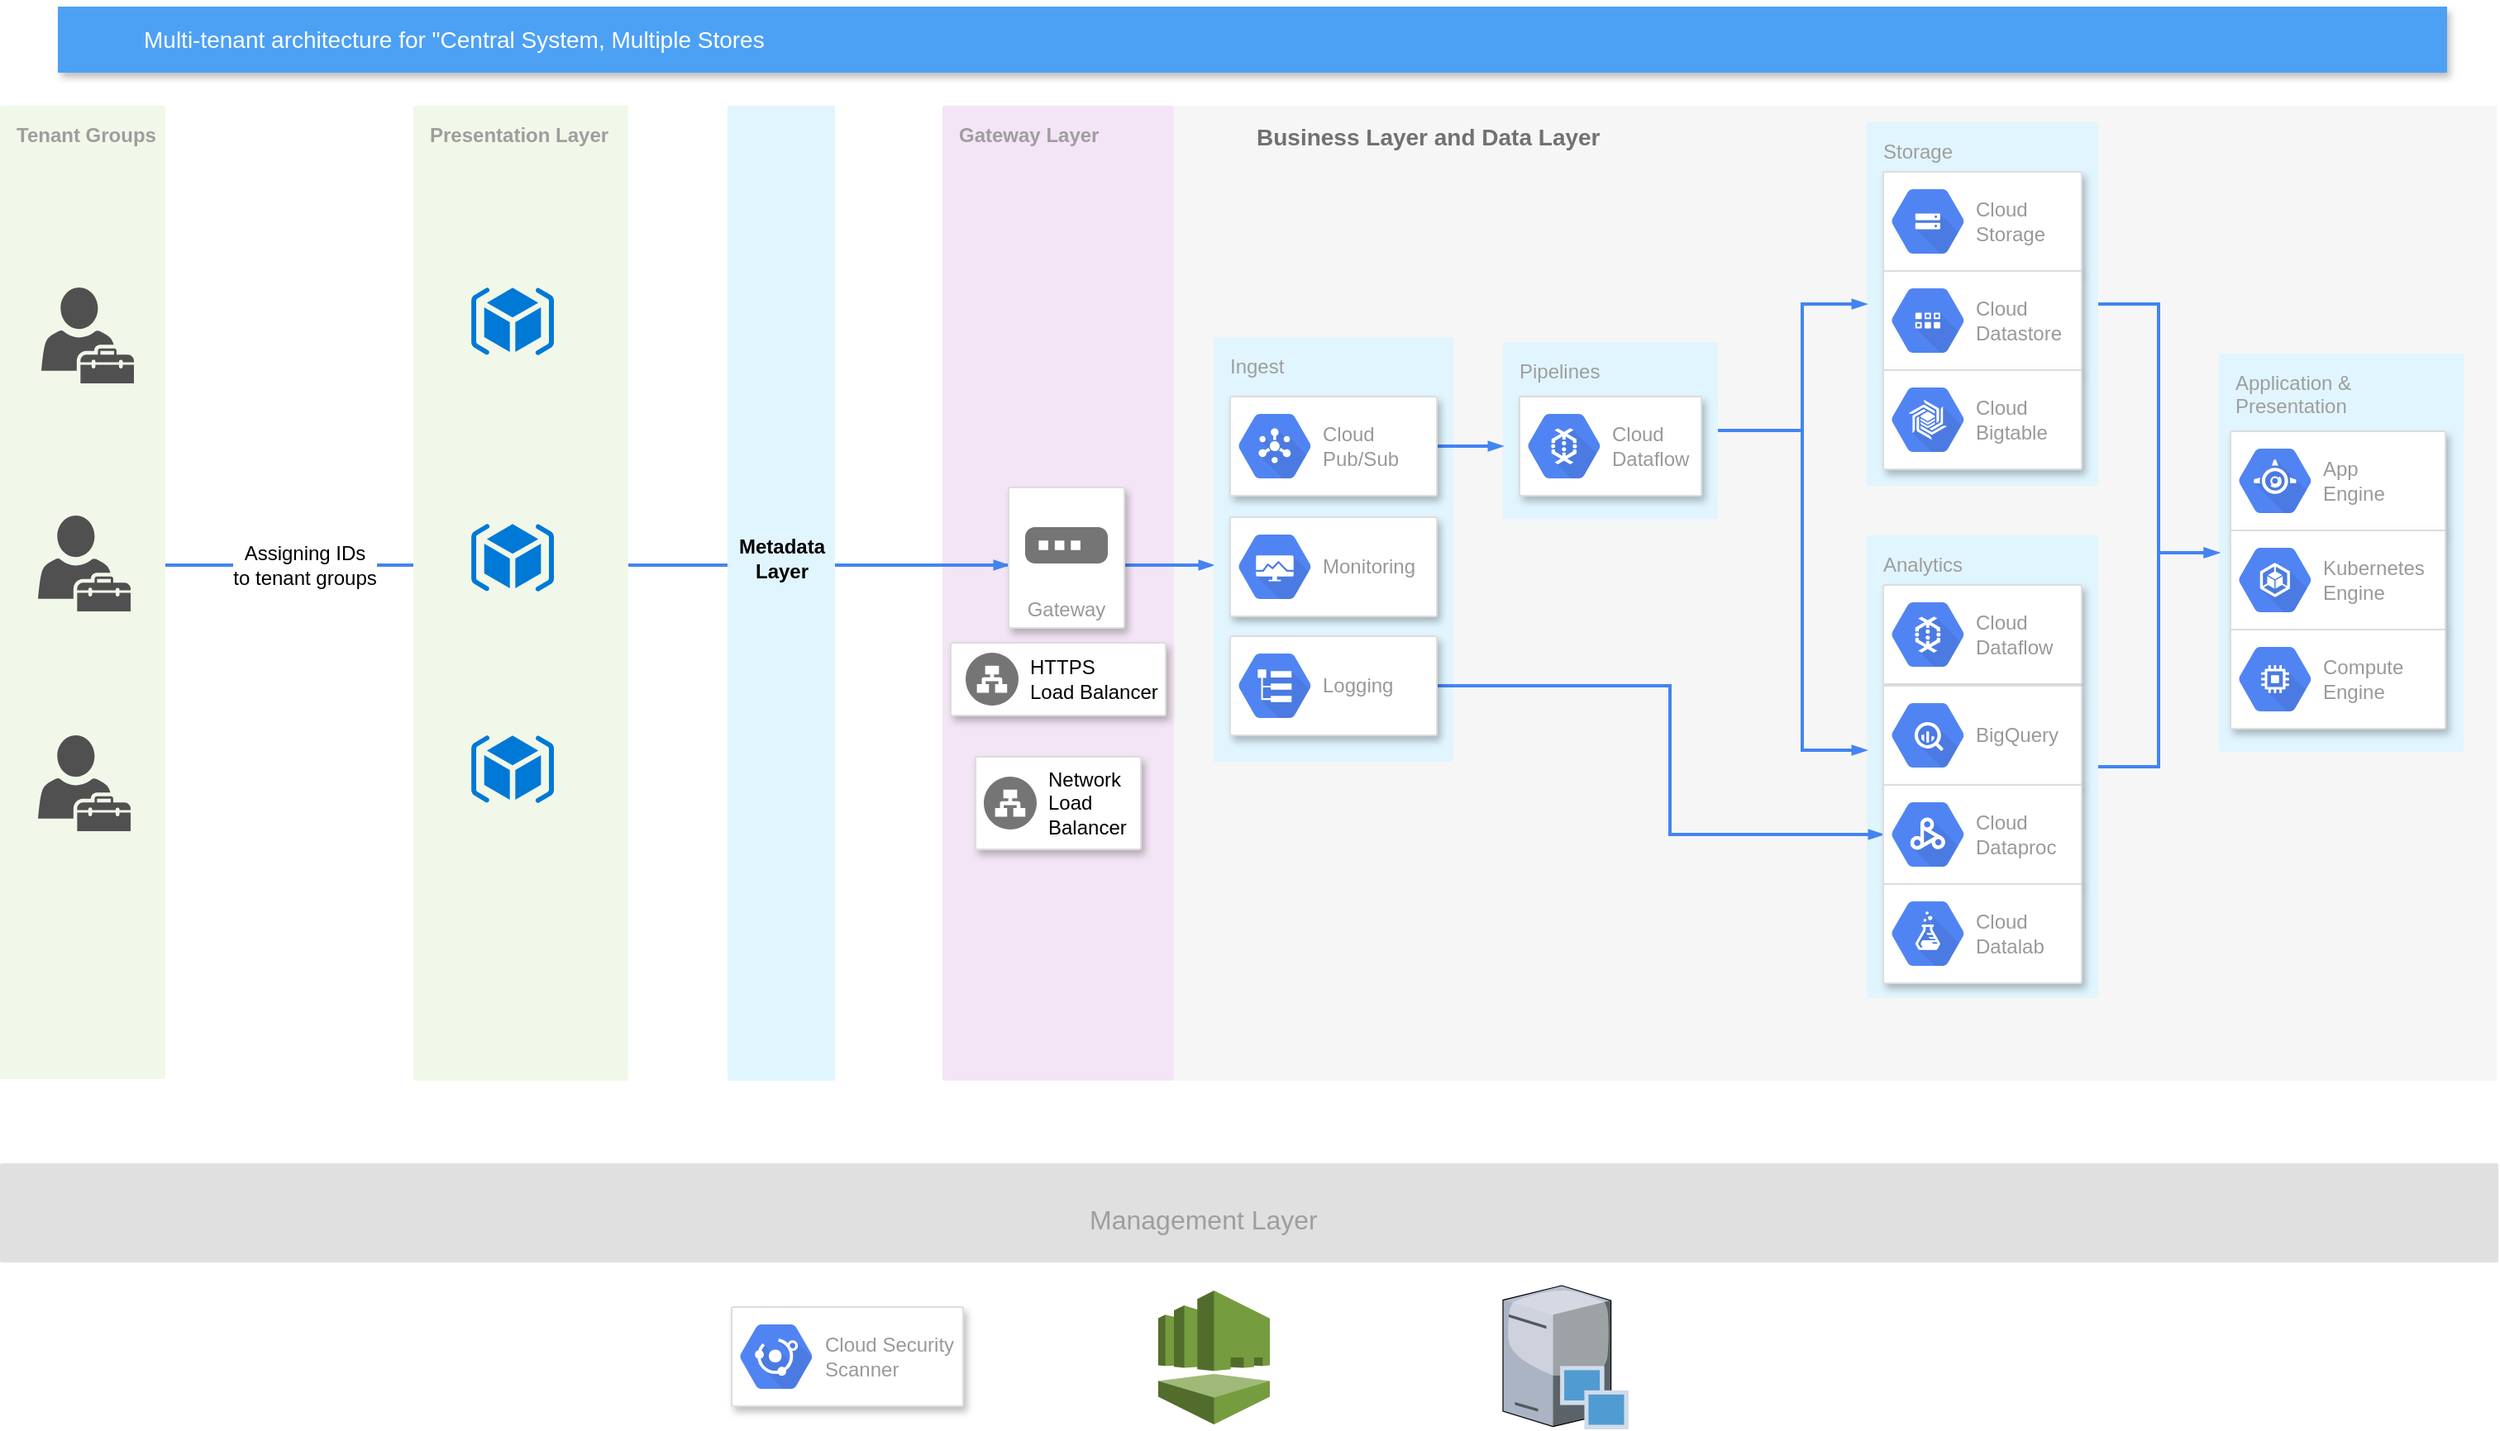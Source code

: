 <mxfile version="10.5.9" type="github"><diagram id="f106602c-feb2-e66a-4537-3a34d633f6aa" name="Page-1"><mxGraphModel dx="1339" dy="641" grid="1" gridSize="10" guides="1" tooltips="1" connect="1" arrows="1" fold="1" page="1" pageScale="1" pageWidth="1169" pageHeight="827" background="#ffffff" math="0" shadow="0"><root><mxCell id="0"/><mxCell id="1" parent="0"/><mxCell id="14" value="&lt;b&gt;Business Layer and Data Layer&lt;br&gt;&lt;/b&gt;" style="fillColor=#F6F6F6;strokeColor=none;shadow=0;gradientColor=none;fontSize=14;align=left;spacing=10;fontColor=#717171;9E9E9E;verticalAlign=top;spacingTop=-4;fontStyle=0;spacingLeft=40;html=1;" parent="1" vertex="1"><mxGeometry x="710" y="100" width="800" height="590" as="geometry"/></mxCell><mxCell id="299" value="&lt;b&gt;Gateway Layer&lt;/b&gt;" style="rounded=1;absoluteArcSize=1;arcSize=2;html=1;strokeColor=none;gradientColor=none;shadow=0;dashed=0;strokeColor=none;fontSize=12;fontColor=#9E9E9E;align=left;verticalAlign=top;spacing=10;spacingTop=-4;fillColor=#F3E5F5;" parent="1" vertex="1"><mxGeometry x="570" y="100" width="140" height="590" as="geometry"/></mxCell><mxCell id="345" value="Application &amp;amp;&lt;br&gt;Presentation&lt;br&gt;" style="rounded=1;absoluteArcSize=1;arcSize=2;html=1;strokeColor=none;gradientColor=none;shadow=0;dashed=0;strokeColor=none;fontSize=12;fontColor=#9E9E9E;align=left;verticalAlign=top;spacing=10;spacingTop=-4;fillColor=#E1F5FE;" parent="1" vertex="1"><mxGeometry x="1342" y="250" width="148" height="241" as="geometry"/></mxCell><mxCell id="353" style="edgeStyle=orthogonalEdgeStyle;rounded=0;elbow=vertical;html=1;startArrow=none;startFill=1;endArrow=blockThin;endFill=1;jettySize=auto;orthogonalLoop=1;strokeWidth=2;fontSize=10;fontColor=#999999;align=center;dashed=0;strokeColor=#4284F3;labelBackgroundColor=none;endSize=4;startSize=4;" parent="1" source="344" target="345" edge="1"><mxGeometry relative="1" as="geometry"/></mxCell><mxCell id="344" value="Analytics" style="rounded=1;absoluteArcSize=1;arcSize=2;html=1;strokeColor=none;gradientColor=none;shadow=0;dashed=0;strokeColor=none;fontSize=12;fontColor=#9E9E9E;align=left;verticalAlign=top;spacing=10;spacingTop=-4;fillColor=#E1F5FE;" parent="1" vertex="1"><mxGeometry x="1129" y="360" width="140" height="280" as="geometry"/></mxCell><mxCell id="352" style="edgeStyle=orthogonalEdgeStyle;rounded=0;elbow=vertical;html=1;startArrow=none;startFill=1;endArrow=blockThin;endFill=1;jettySize=auto;orthogonalLoop=1;strokeWidth=2;fontSize=10;fontColor=#999999;align=center;dashed=0;strokeColor=#4284F3;labelBackgroundColor=none;endSize=4;startSize=4;" parent="1" source="343" target="345" edge="1"><mxGeometry relative="1" as="geometry"/></mxCell><mxCell id="343" value="Storage" style="rounded=1;absoluteArcSize=1;arcSize=2;html=1;strokeColor=none;gradientColor=none;shadow=0;dashed=0;strokeColor=none;fontSize=12;fontColor=#9E9E9E;align=left;verticalAlign=top;spacing=10;spacingTop=-4;fillColor=#E1F5FE;" parent="1" vertex="1"><mxGeometry x="1129" y="110" width="140" height="220" as="geometry"/></mxCell><mxCell id="349" style="edgeStyle=orthogonalEdgeStyle;rounded=0;elbow=vertical;html=1;startArrow=none;startFill=1;endArrow=blockThin;endFill=1;jettySize=auto;orthogonalLoop=1;strokeWidth=2;fontSize=10;fontColor=#999999;align=center;dashed=0;strokeColor=#4284F3;labelBackgroundColor=none;endSize=4;startSize=4;" parent="1" source="342" target="343" edge="1"><mxGeometry relative="1" as="geometry"><Array as="points"><mxPoint x="1090" y="297"/><mxPoint x="1090" y="220"/></Array></mxGeometry></mxCell><mxCell id="350" style="edgeStyle=orthogonalEdgeStyle;rounded=0;elbow=vertical;html=1;startArrow=none;startFill=1;endArrow=blockThin;endFill=1;jettySize=auto;orthogonalLoop=1;strokeWidth=2;fontSize=10;fontColor=#999999;align=center;dashed=0;strokeColor=#4284F3;labelBackgroundColor=none;endSize=4;startSize=4;" parent="1" source="342" target="344" edge="1"><mxGeometry relative="1" as="geometry"><Array as="points"><mxPoint x="1090" y="297"/><mxPoint x="1090" y="490"/></Array></mxGeometry></mxCell><mxCell id="342" value="Pipelines" style="rounded=1;absoluteArcSize=1;arcSize=2;html=1;strokeColor=none;gradientColor=none;shadow=0;dashed=0;strokeColor=none;fontSize=12;fontColor=#9E9E9E;align=left;verticalAlign=top;spacing=10;spacingTop=-4;fillColor=#E1F5FE;" parent="1" vertex="1"><mxGeometry x="909" y="243" width="130" height="107" as="geometry"/></mxCell><mxCell id="346" style="edgeStyle=elbowEdgeStyle;rounded=0;elbow=vertical;html=1;startArrow=none;startFill=1;endArrow=blockThin;endFill=1;jettySize=auto;orthogonalLoop=1;strokeWidth=2;fontSize=10;fontColor=#999999;align=center;dashed=0;strokeColor=#4284F3;labelBackgroundColor=none;endSize=4;startSize=4;" parent="1" edge="1"><mxGeometry relative="1" as="geometry"><mxPoint x="100" y="378" as="sourcePoint"/><mxPoint x="610" y="378" as="targetPoint"/></mxGeometry></mxCell><mxCell id="1yD1ZdjRLag2S3bsqpzk-362" value="&lt;div&gt;Assigning IDs&lt;/div&gt;&lt;div&gt;to tenant groups&lt;/div&gt;" style="text;html=1;resizable=0;points=[];align=center;verticalAlign=middle;labelBackgroundColor=#ffffff;" vertex="1" connectable="0" parent="346"><mxGeometry y="-170" relative="1" as="geometry"><mxPoint x="-171" y="-170" as="offset"/></mxGeometry></mxCell><mxCell id="298" value="&lt;div align=&quot;center&quot;&gt;&lt;b&gt;Tenant Groups&lt;/b&gt;&lt;/div&gt;&lt;div align=&quot;center&quot;&gt;&lt;b&gt;&lt;br&gt;&lt;/b&gt;&lt;/div&gt;" style="rounded=1;absoluteArcSize=1;arcSize=2;html=1;strokeColor=none;gradientColor=none;shadow=0;dashed=0;strokeColor=none;fontSize=12;fontColor=#9E9E9E;align=left;verticalAlign=top;spacing=10;spacingTop=-4;fillColor=#F1F8E9;" parent="1" vertex="1"><mxGeometry y="100" width="100" height="589" as="geometry"/></mxCell><mxCell id="347" style="edgeStyle=elbowEdgeStyle;rounded=0;elbow=vertical;html=1;startArrow=none;startFill=1;endArrow=blockThin;endFill=1;jettySize=auto;orthogonalLoop=1;strokeWidth=2;fontSize=10;fontColor=#999999;align=center;dashed=0;strokeColor=#4284F3;labelBackgroundColor=none;endSize=4;startSize=4;" parent="1" source="299" target="340" edge="1"><mxGeometry relative="1" as="geometry"><Array as="points"><mxPoint x="300" y="378"/></Array></mxGeometry></mxCell><mxCell id="340" value="Ingest" style="rounded=1;absoluteArcSize=1;arcSize=2;html=1;strokeColor=none;gradientColor=none;shadow=0;dashed=0;strokeColor=none;fontSize=12;fontColor=#9E9E9E;align=left;verticalAlign=top;spacing=10;spacingTop=-4;fillColor=#E1F5FE;" parent="1" vertex="1"><mxGeometry x="734" y="240" width="145" height="257" as="geometry"/></mxCell><mxCell id="2" value="Multi-tenant architecture for &quot;Central System, Multiple Stores" style="fillColor=#4DA1F5;strokeColor=none;shadow=1;gradientColor=none;fontSize=14;align=left;spacingLeft=50;fontColor=#ffffff;html=1;" parent="1" vertex="1"><mxGeometry x="35" y="40" width="1445" height="40" as="geometry"/></mxCell><mxCell id="16" value="&amp;nbsp;&amp;nbsp;&amp;nbsp;&amp;nbsp;&amp;nbsp;&amp;nbsp;&amp;nbsp;&amp;nbsp;&amp;nbsp;&amp;nbsp;&amp;nbsp;&amp;nbsp; &lt;br&gt;&lt;div align=&quot;center&quot;&gt;&lt;font size=&quot;3&quot;&gt;&amp;nbsp;&amp;nbsp;&amp;nbsp;&amp;nbsp;&amp;nbsp;&amp;nbsp;&amp;nbsp;&amp;nbsp;&amp;nbsp; &amp;nbsp; &amp;nbsp; &amp;nbsp; &amp;nbsp; &amp;nbsp; &amp;nbsp; &amp;nbsp; &amp;nbsp; &amp;nbsp; &amp;nbsp; &amp;nbsp; &amp;nbsp; &amp;nbsp; &amp;nbsp; &amp;nbsp; &amp;nbsp; &amp;nbsp; &amp;nbsp; &amp;nbsp; &amp;nbsp; &amp;nbsp; &amp;nbsp; &amp;nbsp; &amp;nbsp; &amp;nbsp; &amp;nbsp; &amp;nbsp; &amp;nbsp; &amp;nbsp; &amp;nbsp; &amp;nbsp; &amp;nbsp; &amp;nbsp; &amp;nbsp; &amp;nbsp; &amp;nbsp; &amp;nbsp; &amp;nbsp; &amp;nbsp; &amp;nbsp; &amp;nbsp; &amp;nbsp; &amp;nbsp; &amp;nbsp; &amp;nbsp; &amp;nbsp; &amp;nbsp; &amp;nbsp; &amp;nbsp; &amp;nbsp; &amp;nbsp; &amp;nbsp; &amp;nbsp; &amp;nbsp; &amp;nbsp; &amp;nbsp; &amp;nbsp; &amp;nbsp; &amp;nbsp; &amp;nbsp; &amp;nbsp; &amp;nbsp; &amp;nbsp;&amp;nbsp; &amp;nbsp;&amp;nbsp;&amp;nbsp;&amp;nbsp;&amp;nbsp;&amp;nbsp;&amp;nbsp;&amp;nbsp; Management Layer&lt;/font&gt;&lt;/div&gt;&lt;div align=&quot;center&quot;&gt;&lt;font size=&quot;3&quot;&gt;&lt;/font&gt;&lt;br&gt;&lt;/div&gt;" style="rounded=1;absoluteArcSize=1;arcSize=2;html=1;strokeColor=none;gradientColor=none;shadow=0;dashed=0;strokeColor=none;fontSize=12;fontColor=#9E9E9E;align=left;verticalAlign=top;spacing=10;spacingTop=-4;fillColor=#E0E0E0;" parent="1" vertex="1"><mxGeometry y="740" width="1511" height="60" as="geometry"/></mxCell><mxCell id="308" value="Gateway" style="strokeColor=#dddddd;fillColor=#ffffff;shadow=1;strokeWidth=1;rounded=1;absoluteArcSize=1;arcSize=2;labelPosition=center;verticalLabelPosition=middle;align=center;verticalAlign=bottom;spacingLeft=0;fontColor=#999999;fontSize=12;whiteSpace=wrap;spacingBottom=2;html=1;" parent="1" vertex="1"><mxGeometry x="610" y="331" width="70" height="85" as="geometry"/></mxCell><mxCell id="309" value="" style="dashed=0;html=1;fillColor=#757575;strokeColor=none;shape=mxgraph.gcp2.gateway_icon;part=1;" parent="308" vertex="1"><mxGeometry x="0.5" width="50" height="22" relative="1" as="geometry"><mxPoint x="-25" y="24" as="offset"/></mxGeometry></mxCell><mxCell id="312" value="" style="strokeColor=#dddddd;fillColor=#ffffff;shadow=1;strokeWidth=1;rounded=1;absoluteArcSize=1;arcSize=2;fontSize=17;fontColor=#000000;align=right;html=1;" parent="1" vertex="1"><mxGeometry x="919" y="276" width="110" height="60" as="geometry"/></mxCell><mxCell id="313" value="Cloud&#xA;Dataflow" style="dashed=0;html=1;fillColor=#5184F3;strokeColor=none;shape=mxgraph.gcp2.cloud_dataflow;part=1;labelPosition=right;verticalLabelPosition=middle;align=left;verticalAlign=middle;spacingLeft=5;fontColor=#999999;fontSize=12;" parent="312" vertex="1"><mxGeometry y="0.5" width="44" height="39" relative="1" as="geometry"><mxPoint x="5" y="-19.5" as="offset"/></mxGeometry></mxCell><mxCell id="348" style="edgeStyle=elbowEdgeStyle;rounded=0;elbow=vertical;html=1;startArrow=none;startFill=1;endArrow=blockThin;endFill=1;jettySize=auto;orthogonalLoop=1;strokeWidth=2;fontSize=10;fontColor=#999999;align=center;dashed=0;strokeColor=#4284F3;labelBackgroundColor=none;endSize=4;startSize=4;" parent="1" source="314" target="342" edge="1"><mxGeometry relative="1" as="geometry"/></mxCell><mxCell id="314" value="" style="strokeColor=#dddddd;fillColor=#ffffff;shadow=1;strokeWidth=1;rounded=1;absoluteArcSize=1;arcSize=2;fontSize=17;fontColor=#000000;align=right;html=1;" parent="1" vertex="1"><mxGeometry x="744" y="276" width="125" height="60" as="geometry"/></mxCell><mxCell id="315" value="Cloud&#xA;Pub/Sub" style="dashed=0;html=1;fillColor=#5184F3;strokeColor=none;shape=mxgraph.gcp2.cloud_pubsub;part=1;labelPosition=right;verticalLabelPosition=middle;align=left;verticalAlign=middle;spacingLeft=5;fontColor=#999999;fontSize=12;" parent="314" vertex="1"><mxGeometry y="0.5" width="44" height="39" relative="1" as="geometry"><mxPoint x="5" y="-19.5" as="offset"/></mxGeometry></mxCell><mxCell id="316" value="" style="strokeColor=#dddddd;fillColor=#ffffff;shadow=1;strokeWidth=1;rounded=1;absoluteArcSize=1;arcSize=2;fontSize=17;fontColor=#000000;align=right;html=1;" parent="1" vertex="1"><mxGeometry x="744" y="349" width="125" height="60" as="geometry"/></mxCell><mxCell id="317" value="Monitoring" style="dashed=0;html=1;fillColor=#5184F3;strokeColor=none;shape=mxgraph.gcp2.cloud_deployment_manager;part=1;labelPosition=right;verticalLabelPosition=middle;align=left;verticalAlign=middle;spacingLeft=5;fontColor=#999999;fontSize=12;" parent="316" vertex="1"><mxGeometry y="0.5" width="44" height="39" relative="1" as="geometry"><mxPoint x="5" y="-19.5" as="offset"/></mxGeometry></mxCell><mxCell id="351" style="edgeStyle=orthogonalEdgeStyle;rounded=0;elbow=vertical;html=1;startArrow=none;startFill=1;endArrow=blockThin;endFill=1;jettySize=auto;orthogonalLoop=1;strokeWidth=2;fontSize=10;fontColor=#999999;align=center;dashed=0;strokeColor=#4284F3;labelBackgroundColor=none;endSize=4;startSize=4;" parent="1" source="318" target="330" edge="1"><mxGeometry relative="1" as="geometry"><Array as="points"><mxPoint x="1010" y="451"/><mxPoint x="1010" y="541"/></Array></mxGeometry></mxCell><mxCell id="318" value="" style="strokeColor=#dddddd;fillColor=#ffffff;shadow=1;strokeWidth=1;rounded=1;absoluteArcSize=1;arcSize=2;fontSize=17;fontColor=#000000;align=right;html=1;" parent="1" vertex="1"><mxGeometry x="744" y="421" width="125" height="60" as="geometry"/></mxCell><mxCell id="319" value="Logging" style="dashed=0;html=1;fillColor=#5184F3;strokeColor=none;shape=mxgraph.gcp2.logging;part=1;labelPosition=right;verticalLabelPosition=middle;align=left;verticalAlign=middle;spacingLeft=5;fontColor=#999999;fontSize=12;" parent="318" vertex="1"><mxGeometry y="0.5" width="44" height="39" relative="1" as="geometry"><mxPoint x="5" y="-19.5" as="offset"/></mxGeometry></mxCell><mxCell id="320" value="" style="strokeColor=#dddddd;fillColor=#ffffff;shadow=1;strokeWidth=1;rounded=1;absoluteArcSize=1;arcSize=2;fontSize=17;fontColor=#000000;align=right;html=1;" parent="1" vertex="1"><mxGeometry x="1139" y="140" width="120" height="60" as="geometry"/></mxCell><mxCell id="321" value="Cloud&#xA;Storage" style="dashed=0;html=1;fillColor=#5184F3;strokeColor=none;shape=mxgraph.gcp2.cloud_storage;part=1;labelPosition=right;verticalLabelPosition=middle;align=left;verticalAlign=middle;spacingLeft=5;fontColor=#999999;fontSize=12;" parent="320" vertex="1"><mxGeometry y="0.5" width="44" height="39" relative="1" as="geometry"><mxPoint x="5" y="-19.5" as="offset"/></mxGeometry></mxCell><mxCell id="322" value="" style="strokeColor=#dddddd;fillColor=#ffffff;shadow=1;strokeWidth=1;rounded=1;absoluteArcSize=1;arcSize=2;fontSize=17;fontColor=#000000;align=right;html=1;" parent="1" vertex="1"><mxGeometry x="1139" y="200" width="120" height="60" as="geometry"/></mxCell><mxCell id="323" value="Cloud&#xA;Datastore" style="dashed=0;html=1;fillColor=#5184F3;strokeColor=none;shape=mxgraph.gcp2.cloud_datastore;part=1;labelPosition=right;verticalLabelPosition=middle;align=left;verticalAlign=middle;spacingLeft=5;fontColor=#999999;fontSize=12;" parent="322" vertex="1"><mxGeometry y="0.5" width="44" height="39" relative="1" as="geometry"><mxPoint x="5" y="-19.5" as="offset"/></mxGeometry></mxCell><mxCell id="324" value="" style="strokeColor=#dddddd;fillColor=#ffffff;shadow=1;strokeWidth=1;rounded=1;absoluteArcSize=1;arcSize=2;fontSize=17;fontColor=#000000;align=right;html=1;" parent="1" vertex="1"><mxGeometry x="1139" y="260" width="120" height="60" as="geometry"/></mxCell><mxCell id="325" value="Cloud&#xA;Bigtable" style="dashed=0;html=1;fillColor=#5184F3;strokeColor=none;shape=mxgraph.gcp2.cloud_bigtable;part=1;labelPosition=right;verticalLabelPosition=middle;align=left;verticalAlign=middle;spacingLeft=5;fontColor=#999999;fontSize=12;" parent="324" vertex="1"><mxGeometry y="0.5" width="44" height="39" relative="1" as="geometry"><mxPoint x="5" y="-19.5" as="offset"/></mxGeometry></mxCell><mxCell id="326" value="" style="strokeColor=#dddddd;fillColor=#ffffff;shadow=1;strokeWidth=1;rounded=1;absoluteArcSize=1;arcSize=2;fontSize=17;fontColor=#000000;align=right;html=1;" parent="1" vertex="1"><mxGeometry x="1139" y="390" width="120" height="60" as="geometry"/></mxCell><mxCell id="327" value="Cloud&#xA;Dataflow" style="dashed=0;html=1;fillColor=#5184F3;strokeColor=none;shape=mxgraph.gcp2.cloud_dataflow;part=1;labelPosition=right;verticalLabelPosition=middle;align=left;verticalAlign=middle;spacingLeft=5;fontColor=#999999;fontSize=12;" parent="326" vertex="1"><mxGeometry y="0.5" width="44" height="39" relative="1" as="geometry"><mxPoint x="5" y="-19.5" as="offset"/></mxGeometry></mxCell><mxCell id="328" value="" style="strokeColor=#dddddd;fillColor=#ffffff;shadow=1;strokeWidth=1;rounded=1;absoluteArcSize=1;arcSize=2;fontSize=17;fontColor=#000000;align=right;html=1;" parent="1" vertex="1"><mxGeometry x="1139" y="451" width="120" height="60" as="geometry"/></mxCell><mxCell id="329" value="BigQuery" style="dashed=0;html=1;fillColor=#5184F3;strokeColor=none;shape=mxgraph.gcp2.bigquery;part=1;labelPosition=right;verticalLabelPosition=middle;align=left;verticalAlign=middle;spacingLeft=5;fontColor=#999999;fontSize=12;" parent="328" vertex="1"><mxGeometry y="0.5" width="44" height="39" relative="1" as="geometry"><mxPoint x="5" y="-19.5" as="offset"/></mxGeometry></mxCell><mxCell id="330" value="" style="strokeColor=#dddddd;fillColor=#ffffff;shadow=1;strokeWidth=1;rounded=1;absoluteArcSize=1;arcSize=2;fontSize=17;fontColor=#000000;align=right;html=1;" parent="1" vertex="1"><mxGeometry x="1139" y="511" width="120" height="60" as="geometry"/></mxCell><mxCell id="331" value="Cloud&#xA;Dataproc" style="dashed=0;html=1;fillColor=#5184F3;strokeColor=none;shape=mxgraph.gcp2.cloud_dataproc;part=1;labelPosition=right;verticalLabelPosition=middle;align=left;verticalAlign=middle;spacingLeft=5;fontColor=#999999;fontSize=12;" parent="330" vertex="1"><mxGeometry y="0.5" width="44" height="39" relative="1" as="geometry"><mxPoint x="5" y="-19.5" as="offset"/></mxGeometry></mxCell><mxCell id="332" value="" style="strokeColor=#dddddd;fillColor=#ffffff;shadow=1;strokeWidth=1;rounded=1;absoluteArcSize=1;arcSize=2;fontSize=17;fontColor=#000000;align=right;html=1;" parent="1" vertex="1"><mxGeometry x="1139" y="571" width="120" height="60" as="geometry"/></mxCell><mxCell id="333" value="Cloud&#xA;Datalab" style="dashed=0;html=1;fillColor=#5184F3;strokeColor=none;shape=mxgraph.gcp2.cloud_datalab;part=1;labelPosition=right;verticalLabelPosition=middle;align=left;verticalAlign=middle;spacingLeft=5;fontColor=#999999;fontSize=12;" parent="332" vertex="1"><mxGeometry y="0.5" width="44" height="39" relative="1" as="geometry"><mxPoint x="5" y="-19.5" as="offset"/></mxGeometry></mxCell><mxCell id="334" value="" style="strokeColor=#dddddd;fillColor=#ffffff;shadow=1;strokeWidth=1;rounded=1;absoluteArcSize=1;arcSize=2;fontSize=17;fontColor=#000000;align=right;html=1;" parent="1" vertex="1"><mxGeometry x="1349" y="297" width="130" height="60" as="geometry"/></mxCell><mxCell id="335" value="App&#xA;Engine" style="dashed=0;html=1;fillColor=#5184F3;strokeColor=none;shape=mxgraph.gcp2.app_engine;part=1;labelPosition=right;verticalLabelPosition=middle;align=left;verticalAlign=middle;spacingLeft=5;fontColor=#999999;fontSize=12;" parent="334" vertex="1"><mxGeometry y="0.5" width="44" height="39" relative="1" as="geometry"><mxPoint x="5" y="-19.5" as="offset"/></mxGeometry></mxCell><mxCell id="336" value="" style="strokeColor=#dddddd;fillColor=#ffffff;shadow=1;strokeWidth=1;rounded=1;absoluteArcSize=1;arcSize=2;fontSize=17;fontColor=#000000;align=right;html=1;" parent="1" vertex="1"><mxGeometry x="1349" y="357" width="130" height="60" as="geometry"/></mxCell><mxCell id="337" value="Kubernetes&#xA;Engine" style="dashed=0;html=1;fillColor=#5184F3;strokeColor=none;shape=mxgraph.gcp2.container_engine;part=1;labelPosition=right;verticalLabelPosition=middle;align=left;verticalAlign=middle;spacingLeft=5;fontColor=#999999;fontSize=12;" parent="336" vertex="1"><mxGeometry y="0.5" width="44" height="39" relative="1" as="geometry"><mxPoint x="5" y="-19.5" as="offset"/></mxGeometry></mxCell><mxCell id="338" value="" style="strokeColor=#dddddd;fillColor=#ffffff;shadow=1;strokeWidth=1;rounded=1;absoluteArcSize=1;arcSize=2;fontSize=17;fontColor=#000000;align=right;html=1;" parent="1" vertex="1"><mxGeometry x="1349" y="417" width="130" height="60" as="geometry"/></mxCell><mxCell id="339" value="Compute&#xA;Engine" style="dashed=0;html=1;fillColor=#5184F3;strokeColor=none;shape=mxgraph.gcp2.compute_engine;part=1;labelPosition=right;verticalLabelPosition=middle;align=left;verticalAlign=middle;spacingLeft=5;fontColor=#999999;fontSize=12;" parent="338" vertex="1"><mxGeometry y="0.5" width="44" height="39" relative="1" as="geometry"><mxPoint x="5" y="-19.5" as="offset"/></mxGeometry></mxCell><mxCell id="1yD1ZdjRLag2S3bsqpzk-353" value="" style="shadow=0;dashed=0;html=1;strokeColor=none;fillColor=#505050;labelPosition=center;verticalLabelPosition=bottom;verticalAlign=top;outlineConnect=0;align=center;shape=mxgraph.office.users.tenant_admin;" vertex="1" parent="1"><mxGeometry x="25" y="210" width="56" height="58" as="geometry"/></mxCell><mxCell id="1yD1ZdjRLag2S3bsqpzk-355" value="" style="shadow=0;dashed=0;html=1;strokeColor=none;fillColor=#505050;labelPosition=center;verticalLabelPosition=bottom;verticalAlign=top;outlineConnect=0;align=center;shape=mxgraph.office.users.tenant_admin;" vertex="1" parent="1"><mxGeometry x="23" y="348" width="56" height="58" as="geometry"/></mxCell><mxCell id="1yD1ZdjRLag2S3bsqpzk-356" value="" style="shadow=0;dashed=0;html=1;strokeColor=none;fillColor=#505050;labelPosition=center;verticalLabelPosition=bottom;verticalAlign=top;outlineConnect=0;align=center;shape=mxgraph.office.users.tenant_admin;" vertex="1" parent="1"><mxGeometry x="23" y="481" width="56" height="58" as="geometry"/></mxCell><mxCell id="1yD1ZdjRLag2S3bsqpzk-358" value="&lt;div align=&quot;center&quot;&gt;&lt;b&gt;Presentation Layer&lt;/b&gt;&lt;/div&gt;&lt;div align=&quot;center&quot;&gt;&lt;b&gt;&lt;br&gt;&lt;/b&gt;&lt;/div&gt;&lt;div align=&quot;center&quot;&gt;&lt;b&gt;&lt;br&gt;&lt;/b&gt;&lt;/div&gt;" style="rounded=1;absoluteArcSize=1;arcSize=2;html=1;strokeColor=none;gradientColor=none;shadow=0;dashed=0;strokeColor=none;fontSize=12;fontColor=#9E9E9E;align=left;verticalAlign=top;spacing=10;spacingTop=-4;fillColor=#F1F8E9;" vertex="1" parent="1"><mxGeometry x="250" y="100" width="130" height="590" as="geometry"/></mxCell><mxCell id="1yD1ZdjRLag2S3bsqpzk-359" value="" style="shadow=0;dashed=0;html=1;strokeColor=none;labelPosition=center;verticalLabelPosition=bottom;verticalAlign=top;align=center;shape=mxgraph.mscae.cloud.resource_group;fillColor=#0079D6;" vertex="1" parent="1"><mxGeometry x="285" y="210" width="50" height="41" as="geometry"/></mxCell><mxCell id="1yD1ZdjRLag2S3bsqpzk-360" value="" style="shadow=0;dashed=0;html=1;strokeColor=none;labelPosition=center;verticalLabelPosition=bottom;verticalAlign=top;align=center;shape=mxgraph.mscae.cloud.resource_group;fillColor=#0079D6;" vertex="1" parent="1"><mxGeometry x="285" y="481" width="50" height="41" as="geometry"/></mxCell><mxCell id="1yD1ZdjRLag2S3bsqpzk-361" value="" style="shadow=0;dashed=0;html=1;strokeColor=none;labelPosition=center;verticalLabelPosition=bottom;verticalAlign=top;align=center;shape=mxgraph.mscae.cloud.resource_group;fillColor=#0079D6;" vertex="1" parent="1"><mxGeometry x="285" y="353" width="50" height="41" as="geometry"/></mxCell><mxCell id="1yD1ZdjRLag2S3bsqpzk-370" value="" style="rounded=1;absoluteArcSize=1;arcSize=2;html=1;strokeColor=none;gradientColor=none;shadow=0;dashed=0;strokeColor=none;fontSize=12;fontColor=#9E9E9E;align=left;verticalAlign=top;spacing=10;spacingTop=-4;fillColor=#E1F5FE;" vertex="1" parent="1"><mxGeometry x="440" y="100" width="65" height="590" as="geometry"/></mxCell><UserObject label="&lt;b&gt;Metadata Layer&lt;/b&gt;" placeholders="1" name="Variable" id="1yD1ZdjRLag2S3bsqpzk-375"><mxCell style="text;html=1;strokeColor=none;fillColor=none;align=center;verticalAlign=middle;whiteSpace=wrap;overflow=hidden;direction=north;" vertex="1" parent="1"><mxGeometry x="442.5" y="283.5" width="60" height="180" as="geometry"/></mxCell></UserObject><mxCell id="1yD1ZdjRLag2S3bsqpzk-379" value="" style="strokeColor=#dddddd;fillColor=#ffffff;shadow=1;strokeWidth=1;rounded=1;absoluteArcSize=1;arcSize=2;" vertex="1" parent="1"><mxGeometry x="575" y="425" width="130" height="44" as="geometry"/></mxCell><mxCell id="1yD1ZdjRLag2S3bsqpzk-380" value="HTTPS&#xA;Load Balancer" style="dashed=0;connectable=0;html=1;fillColor=#757575;strokeColor=none;shape=mxgraph.gcp2.network_load_balancer;part=1;labelPosition=right;verticalLabelPosition=middle;align=left;verticalAlign=middle;spacingLeft=5;fontColor=#000000;fontSize=12;" vertex="1" parent="1yD1ZdjRLag2S3bsqpzk-379"><mxGeometry y="0.5" width="32" height="32" relative="1" as="geometry"><mxPoint x="9" y="-16" as="offset"/></mxGeometry></mxCell><mxCell id="1yD1ZdjRLag2S3bsqpzk-383" value="" style="strokeColor=#dddddd;fillColor=#ffffff;shadow=1;strokeWidth=1;rounded=1;absoluteArcSize=1;arcSize=2;" vertex="1" parent="1"><mxGeometry x="590" y="494" width="100" height="56" as="geometry"/></mxCell><mxCell id="1yD1ZdjRLag2S3bsqpzk-384" value="Network&#xA;Load&#xA;Balancer" style="dashed=0;connectable=0;html=1;fillColor=#757575;strokeColor=none;shape=mxgraph.gcp2.network_load_balancer;part=1;labelPosition=right;verticalLabelPosition=middle;align=left;verticalAlign=middle;spacingLeft=5;fontColor=#000000;fontSize=12;" vertex="1" parent="1yD1ZdjRLag2S3bsqpzk-383"><mxGeometry y="0.5" width="32" height="32" relative="1" as="geometry"><mxPoint x="5" y="-16" as="offset"/></mxGeometry></mxCell><mxCell id="1yD1ZdjRLag2S3bsqpzk-385" value="" style="strokeColor=#dddddd;fillColor=#ffffff;shadow=1;strokeWidth=1;rounded=1;absoluteArcSize=1;arcSize=2;" vertex="1" parent="1"><mxGeometry x="442.5" y="827" width="140" height="60" as="geometry"/></mxCell><mxCell id="1yD1ZdjRLag2S3bsqpzk-386" value="Cloud Security&#xA;Scanner" style="dashed=0;connectable=0;html=1;fillColor=#5184F3;strokeColor=none;shape=mxgraph.gcp2.cloud_security_scanner;part=1;labelPosition=right;verticalLabelPosition=middle;align=left;verticalAlign=middle;spacingLeft=5;fontColor=#999999;fontSize=12;" vertex="1" parent="1yD1ZdjRLag2S3bsqpzk-385"><mxGeometry y="0.5" width="44" height="39" relative="1" as="geometry"><mxPoint x="5" y="-19.5" as="offset"/></mxGeometry></mxCell><mxCell id="1yD1ZdjRLag2S3bsqpzk-387" value="" style="outlineConnect=0;dashed=0;verticalLabelPosition=bottom;verticalAlign=top;align=center;html=1;shape=mxgraph.aws3.directory_service;fillColor=#759C3E;gradientColor=none;" vertex="1" parent="1"><mxGeometry x="700.5" y="817" width="67.5" height="81" as="geometry"/></mxCell><mxCell id="1yD1ZdjRLag2S3bsqpzk-388" value="" style="verticalLabelPosition=bottom;aspect=fixed;html=1;verticalAlign=top;strokeColor=none;align=center;outlineConnect=0;shape=mxgraph.citrix.provisioning_server;" vertex="1" parent="1"><mxGeometry x="909" y="814" width="76" height="87" as="geometry"/></mxCell></root></mxGraphModel></diagram></mxfile>
